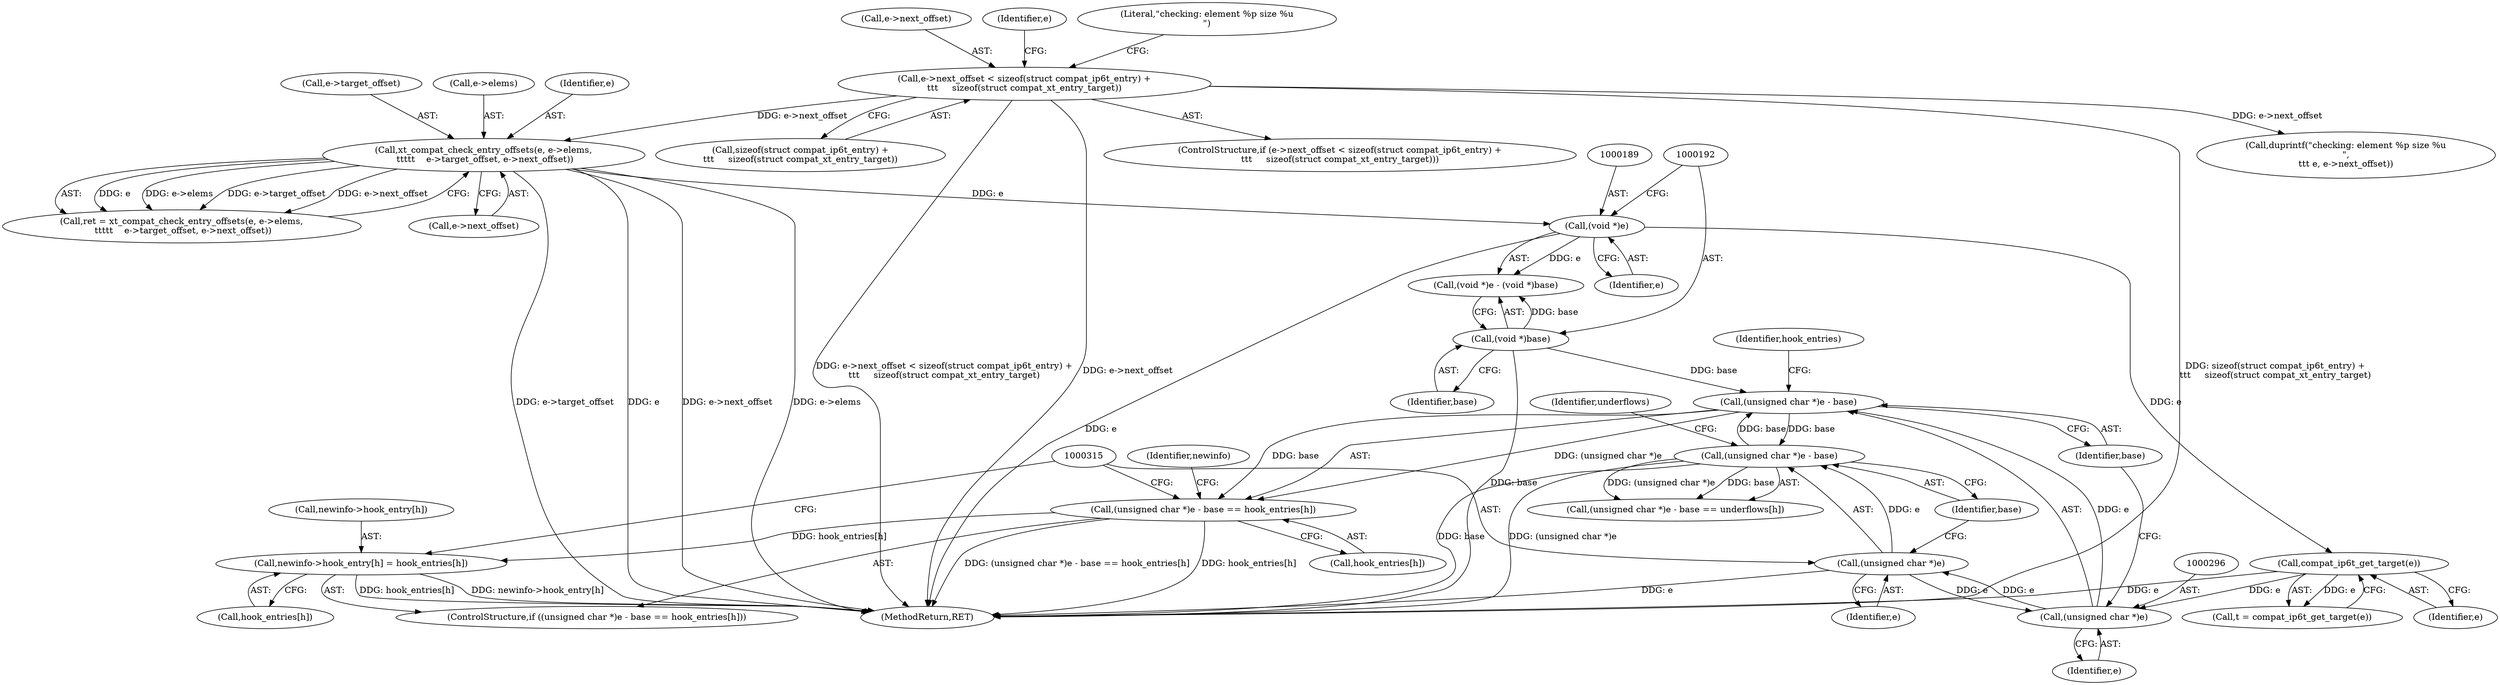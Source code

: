 digraph "0_linux_ce683e5f9d045e5d67d1312a42b359cb2ab2a13c_3@array" {
"1000302" [label="(Call,newinfo->hook_entry[h] = hook_entries[h])"];
"1000293" [label="(Call,(unsigned char *)e - base == hook_entries[h])"];
"1000294" [label="(Call,(unsigned char *)e - base)"];
"1000295" [label="(Call,(unsigned char *)e)"];
"1000314" [label="(Call,(unsigned char *)e)"];
"1000218" [label="(Call,compat_ip6t_get_target(e))"];
"1000188" [label="(Call,(void *)e)"];
"1000163" [label="(Call,xt_compat_check_entry_offsets(e, e->elems,\n \t\t\t\t\t    e->target_offset, e->next_offset))"];
"1000132" [label="(Call,e->next_offset < sizeof(struct compat_ip6t_entry) +\n\t\t\t     sizeof(struct compat_xt_entry_target))"];
"1000191" [label="(Call,(void *)base)"];
"1000313" [label="(Call,(unsigned char *)e - base)"];
"1000142" [label="(Call,duprintf(\"checking: element %p size %u\n\",\n\t\t\t e, e->next_offset))"];
"1000312" [label="(Call,(unsigned char *)e - base == underflows[h])"];
"1000308" [label="(Call,hook_entries[h])"];
"1000219" [label="(Identifier,e)"];
"1000302" [label="(Call,newinfo->hook_entry[h] = hook_entries[h])"];
"1000163" [label="(Call,xt_compat_check_entry_offsets(e, e->elems,\n \t\t\t\t\t    e->target_offset, e->next_offset))"];
"1000299" [label="(Call,hook_entries[h])"];
"1000303" [label="(Call,newinfo->hook_entry[h])"];
"1000136" [label="(Call,sizeof(struct compat_ip6t_entry) +\n\t\t\t     sizeof(struct compat_xt_entry_target))"];
"1000298" [label="(Identifier,base)"];
"1000295" [label="(Call,(unsigned char *)e)"];
"1000297" [label="(Identifier,e)"];
"1000188" [label="(Call,(void *)e)"];
"1000293" [label="(Call,(unsigned char *)e - base == hook_entries[h])"];
"1000133" [label="(Call,e->next_offset)"];
"1000319" [label="(Identifier,underflows)"];
"1000193" [label="(Identifier,base)"];
"1000300" [label="(Identifier,hook_entries)"];
"1000191" [label="(Call,(void *)base)"];
"1000190" [label="(Identifier,e)"];
"1000168" [label="(Call,e->target_offset)"];
"1000187" [label="(Call,(void *)e - (void *)base)"];
"1000131" [label="(ControlStructure,if (e->next_offset < sizeof(struct compat_ip6t_entry) +\n\t\t\t     sizeof(struct compat_xt_entry_target)))"];
"1000156" [label="(Identifier,e)"];
"1000216" [label="(Call,t = compat_ip6t_get_target(e))"];
"1000294" [label="(Call,(unsigned char *)e - base)"];
"1000165" [label="(Call,e->elems)"];
"1000161" [label="(Call,ret = xt_compat_check_entry_offsets(e, e->elems,\n \t\t\t\t\t    e->target_offset, e->next_offset))"];
"1000313" [label="(Call,(unsigned char *)e - base)"];
"1000378" [label="(MethodReturn,RET)"];
"1000317" [label="(Identifier,base)"];
"1000218" [label="(Call,compat_ip6t_get_target(e))"];
"1000316" [label="(Identifier,e)"];
"1000171" [label="(Call,e->next_offset)"];
"1000164" [label="(Identifier,e)"];
"1000143" [label="(Literal,\"checking: element %p size %u\n\")"];
"1000314" [label="(Call,(unsigned char *)e)"];
"1000132" [label="(Call,e->next_offset < sizeof(struct compat_ip6t_entry) +\n\t\t\t     sizeof(struct compat_xt_entry_target))"];
"1000305" [label="(Identifier,newinfo)"];
"1000292" [label="(ControlStructure,if ((unsigned char *)e - base == hook_entries[h]))"];
"1000302" -> "1000292"  [label="AST: "];
"1000302" -> "1000308"  [label="CFG: "];
"1000303" -> "1000302"  [label="AST: "];
"1000308" -> "1000302"  [label="AST: "];
"1000315" -> "1000302"  [label="CFG: "];
"1000302" -> "1000378"  [label="DDG: newinfo->hook_entry[h]"];
"1000302" -> "1000378"  [label="DDG: hook_entries[h]"];
"1000293" -> "1000302"  [label="DDG: hook_entries[h]"];
"1000293" -> "1000292"  [label="AST: "];
"1000293" -> "1000299"  [label="CFG: "];
"1000294" -> "1000293"  [label="AST: "];
"1000299" -> "1000293"  [label="AST: "];
"1000305" -> "1000293"  [label="CFG: "];
"1000315" -> "1000293"  [label="CFG: "];
"1000293" -> "1000378"  [label="DDG: (unsigned char *)e - base == hook_entries[h]"];
"1000293" -> "1000378"  [label="DDG: hook_entries[h]"];
"1000294" -> "1000293"  [label="DDG: (unsigned char *)e"];
"1000294" -> "1000293"  [label="DDG: base"];
"1000294" -> "1000298"  [label="CFG: "];
"1000295" -> "1000294"  [label="AST: "];
"1000298" -> "1000294"  [label="AST: "];
"1000300" -> "1000294"  [label="CFG: "];
"1000295" -> "1000294"  [label="DDG: e"];
"1000191" -> "1000294"  [label="DDG: base"];
"1000313" -> "1000294"  [label="DDG: base"];
"1000294" -> "1000313"  [label="DDG: base"];
"1000295" -> "1000297"  [label="CFG: "];
"1000296" -> "1000295"  [label="AST: "];
"1000297" -> "1000295"  [label="AST: "];
"1000298" -> "1000295"  [label="CFG: "];
"1000314" -> "1000295"  [label="DDG: e"];
"1000218" -> "1000295"  [label="DDG: e"];
"1000295" -> "1000314"  [label="DDG: e"];
"1000314" -> "1000313"  [label="AST: "];
"1000314" -> "1000316"  [label="CFG: "];
"1000315" -> "1000314"  [label="AST: "];
"1000316" -> "1000314"  [label="AST: "];
"1000317" -> "1000314"  [label="CFG: "];
"1000314" -> "1000378"  [label="DDG: e"];
"1000314" -> "1000313"  [label="DDG: e"];
"1000218" -> "1000216"  [label="AST: "];
"1000218" -> "1000219"  [label="CFG: "];
"1000219" -> "1000218"  [label="AST: "];
"1000216" -> "1000218"  [label="CFG: "];
"1000218" -> "1000378"  [label="DDG: e"];
"1000218" -> "1000216"  [label="DDG: e"];
"1000188" -> "1000218"  [label="DDG: e"];
"1000188" -> "1000187"  [label="AST: "];
"1000188" -> "1000190"  [label="CFG: "];
"1000189" -> "1000188"  [label="AST: "];
"1000190" -> "1000188"  [label="AST: "];
"1000192" -> "1000188"  [label="CFG: "];
"1000188" -> "1000378"  [label="DDG: e"];
"1000188" -> "1000187"  [label="DDG: e"];
"1000163" -> "1000188"  [label="DDG: e"];
"1000163" -> "1000161"  [label="AST: "];
"1000163" -> "1000171"  [label="CFG: "];
"1000164" -> "1000163"  [label="AST: "];
"1000165" -> "1000163"  [label="AST: "];
"1000168" -> "1000163"  [label="AST: "];
"1000171" -> "1000163"  [label="AST: "];
"1000161" -> "1000163"  [label="CFG: "];
"1000163" -> "1000378"  [label="DDG: e->target_offset"];
"1000163" -> "1000378"  [label="DDG: e"];
"1000163" -> "1000378"  [label="DDG: e->next_offset"];
"1000163" -> "1000378"  [label="DDG: e->elems"];
"1000163" -> "1000161"  [label="DDG: e"];
"1000163" -> "1000161"  [label="DDG: e->elems"];
"1000163" -> "1000161"  [label="DDG: e->target_offset"];
"1000163" -> "1000161"  [label="DDG: e->next_offset"];
"1000132" -> "1000163"  [label="DDG: e->next_offset"];
"1000132" -> "1000131"  [label="AST: "];
"1000132" -> "1000136"  [label="CFG: "];
"1000133" -> "1000132"  [label="AST: "];
"1000136" -> "1000132"  [label="AST: "];
"1000143" -> "1000132"  [label="CFG: "];
"1000156" -> "1000132"  [label="CFG: "];
"1000132" -> "1000378"  [label="DDG: e->next_offset < sizeof(struct compat_ip6t_entry) +\n\t\t\t     sizeof(struct compat_xt_entry_target)"];
"1000132" -> "1000378"  [label="DDG: e->next_offset"];
"1000132" -> "1000378"  [label="DDG: sizeof(struct compat_ip6t_entry) +\n\t\t\t     sizeof(struct compat_xt_entry_target)"];
"1000132" -> "1000142"  [label="DDG: e->next_offset"];
"1000191" -> "1000187"  [label="AST: "];
"1000191" -> "1000193"  [label="CFG: "];
"1000192" -> "1000191"  [label="AST: "];
"1000193" -> "1000191"  [label="AST: "];
"1000187" -> "1000191"  [label="CFG: "];
"1000191" -> "1000378"  [label="DDG: base"];
"1000191" -> "1000187"  [label="DDG: base"];
"1000313" -> "1000312"  [label="AST: "];
"1000313" -> "1000317"  [label="CFG: "];
"1000317" -> "1000313"  [label="AST: "];
"1000319" -> "1000313"  [label="CFG: "];
"1000313" -> "1000378"  [label="DDG: (unsigned char *)e"];
"1000313" -> "1000378"  [label="DDG: base"];
"1000313" -> "1000312"  [label="DDG: (unsigned char *)e"];
"1000313" -> "1000312"  [label="DDG: base"];
}
